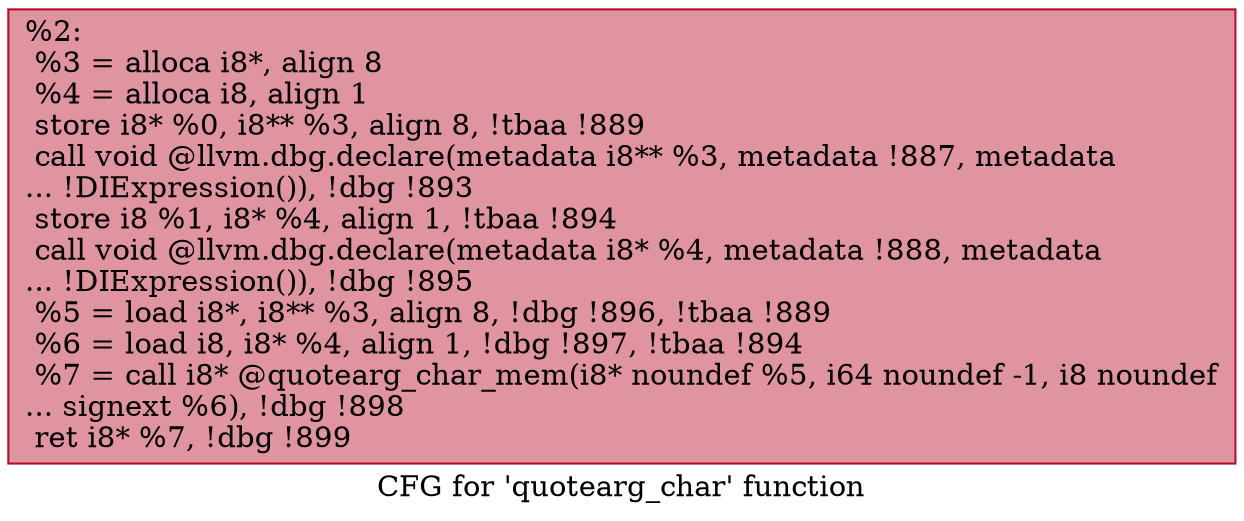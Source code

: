 digraph "CFG for 'quotearg_char' function" {
	label="CFG for 'quotearg_char' function";

	Node0xea2200 [shape=record,color="#b70d28ff", style=filled, fillcolor="#b70d2870",label="{%2:\l  %3 = alloca i8*, align 8\l  %4 = alloca i8, align 1\l  store i8* %0, i8** %3, align 8, !tbaa !889\l  call void @llvm.dbg.declare(metadata i8** %3, metadata !887, metadata\l... !DIExpression()), !dbg !893\l  store i8 %1, i8* %4, align 1, !tbaa !894\l  call void @llvm.dbg.declare(metadata i8* %4, metadata !888, metadata\l... !DIExpression()), !dbg !895\l  %5 = load i8*, i8** %3, align 8, !dbg !896, !tbaa !889\l  %6 = load i8, i8* %4, align 1, !dbg !897, !tbaa !894\l  %7 = call i8* @quotearg_char_mem(i8* noundef %5, i64 noundef -1, i8 noundef\l... signext %6), !dbg !898\l  ret i8* %7, !dbg !899\l}"];
}
